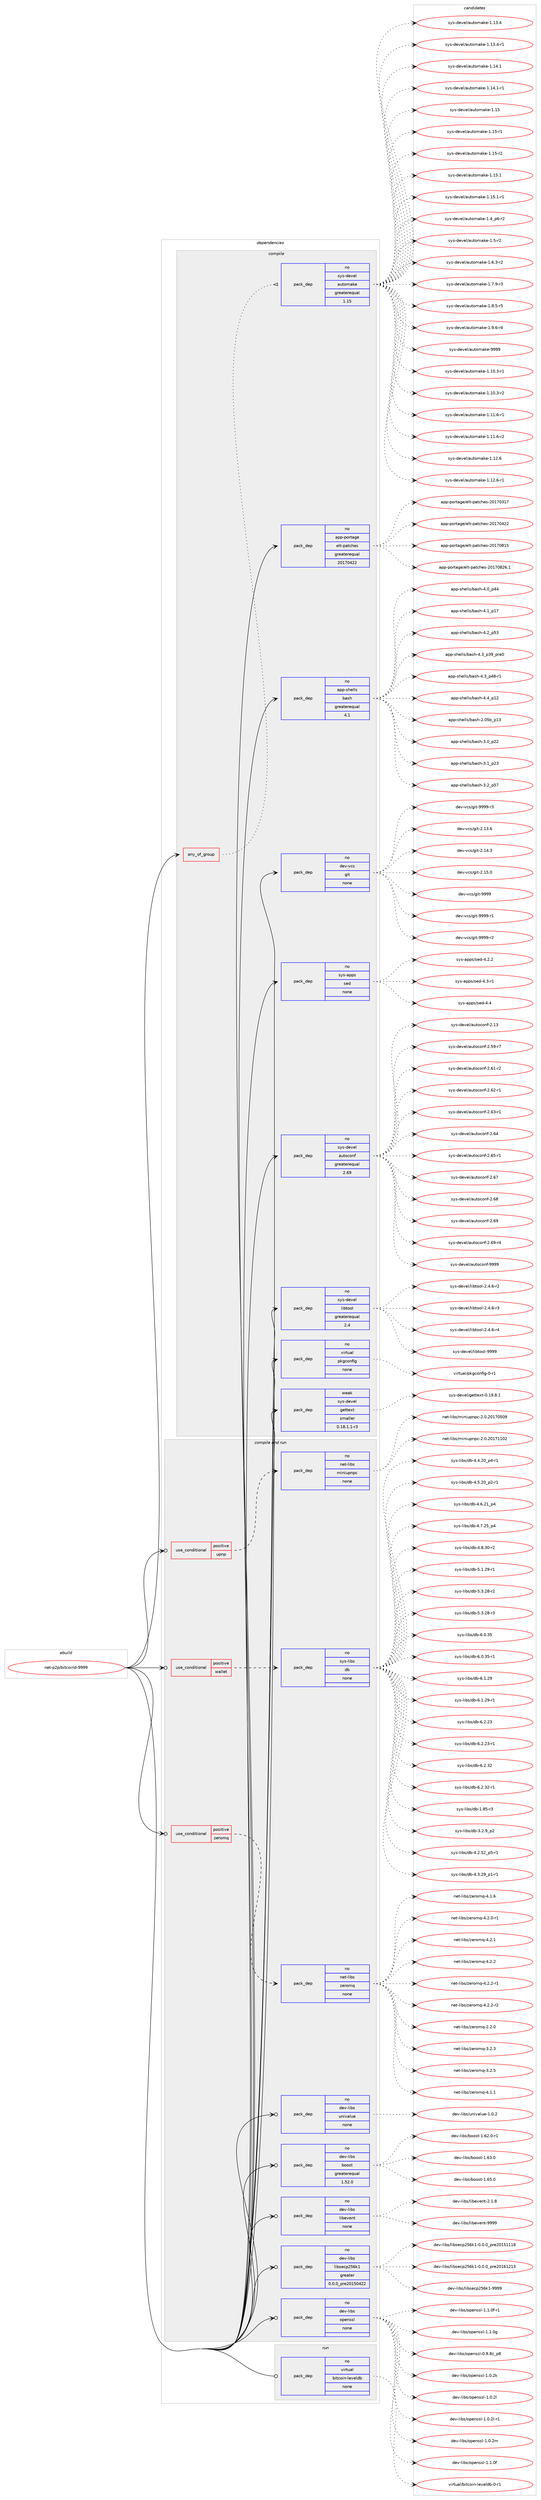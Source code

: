 digraph prolog {

# *************
# Graph options
# *************

newrank=true;
concentrate=true;
compound=true;
graph [rankdir=LR,fontname=Helvetica,fontsize=10,ranksep=1.5];#, ranksep=2.5, nodesep=0.2];
edge  [arrowhead=vee];
node  [fontname=Helvetica,fontsize=10];

# **********
# The ebuild
# **********

subgraph cluster_leftcol {
color=gray;
rank=same;
label=<<i>ebuild</i>>;
id [label="net-p2p/bitcoind-9999", color=red, width=4, href="../net-p2p/bitcoind-9999.svg"];
}

# ****************
# The dependencies
# ****************

subgraph cluster_midcol {
color=gray;
label=<<i>dependencies</i>>;
subgraph cluster_compile {
fillcolor="#eeeeee";
style=filled;
label=<<i>compile</i>>;
subgraph any7252 {
dependency434178 [label=<<TABLE BORDER="0" CELLBORDER="1" CELLSPACING="0" CELLPADDING="4"><TR><TD CELLPADDING="10">any_of_group</TD></TR></TABLE>>, shape=none, color=red];subgraph pack319411 {
dependency434179 [label=<<TABLE BORDER="0" CELLBORDER="1" CELLSPACING="0" CELLPADDING="4" WIDTH="220"><TR><TD ROWSPAN="6" CELLPADDING="30">pack_dep</TD></TR><TR><TD WIDTH="110">no</TD></TR><TR><TD>sys-devel</TD></TR><TR><TD>automake</TD></TR><TR><TD>greaterequal</TD></TR><TR><TD>1.15</TD></TR></TABLE>>, shape=none, color=blue];
}
dependency434178:e -> dependency434179:w [weight=20,style="dotted",arrowhead="oinv"];
}
id:e -> dependency434178:w [weight=20,style="solid",arrowhead="vee"];
subgraph pack319412 {
dependency434180 [label=<<TABLE BORDER="0" CELLBORDER="1" CELLSPACING="0" CELLPADDING="4" WIDTH="220"><TR><TD ROWSPAN="6" CELLPADDING="30">pack_dep</TD></TR><TR><TD WIDTH="110">no</TD></TR><TR><TD>app-portage</TD></TR><TR><TD>elt-patches</TD></TR><TR><TD>greaterequal</TD></TR><TR><TD>20170422</TD></TR></TABLE>>, shape=none, color=blue];
}
id:e -> dependency434180:w [weight=20,style="solid",arrowhead="vee"];
subgraph pack319413 {
dependency434181 [label=<<TABLE BORDER="0" CELLBORDER="1" CELLSPACING="0" CELLPADDING="4" WIDTH="220"><TR><TD ROWSPAN="6" CELLPADDING="30">pack_dep</TD></TR><TR><TD WIDTH="110">no</TD></TR><TR><TD>app-shells</TD></TR><TR><TD>bash</TD></TR><TR><TD>greaterequal</TD></TR><TR><TD>4.1</TD></TR></TABLE>>, shape=none, color=blue];
}
id:e -> dependency434181:w [weight=20,style="solid",arrowhead="vee"];
subgraph pack319414 {
dependency434182 [label=<<TABLE BORDER="0" CELLBORDER="1" CELLSPACING="0" CELLPADDING="4" WIDTH="220"><TR><TD ROWSPAN="6" CELLPADDING="30">pack_dep</TD></TR><TR><TD WIDTH="110">no</TD></TR><TR><TD>dev-vcs</TD></TR><TR><TD>git</TD></TR><TR><TD>none</TD></TR><TR><TD></TD></TR></TABLE>>, shape=none, color=blue];
}
id:e -> dependency434182:w [weight=20,style="solid",arrowhead="vee"];
subgraph pack319415 {
dependency434183 [label=<<TABLE BORDER="0" CELLBORDER="1" CELLSPACING="0" CELLPADDING="4" WIDTH="220"><TR><TD ROWSPAN="6" CELLPADDING="30">pack_dep</TD></TR><TR><TD WIDTH="110">no</TD></TR><TR><TD>sys-apps</TD></TR><TR><TD>sed</TD></TR><TR><TD>none</TD></TR><TR><TD></TD></TR></TABLE>>, shape=none, color=blue];
}
id:e -> dependency434183:w [weight=20,style="solid",arrowhead="vee"];
subgraph pack319416 {
dependency434184 [label=<<TABLE BORDER="0" CELLBORDER="1" CELLSPACING="0" CELLPADDING="4" WIDTH="220"><TR><TD ROWSPAN="6" CELLPADDING="30">pack_dep</TD></TR><TR><TD WIDTH="110">no</TD></TR><TR><TD>sys-devel</TD></TR><TR><TD>autoconf</TD></TR><TR><TD>greaterequal</TD></TR><TR><TD>2.69</TD></TR></TABLE>>, shape=none, color=blue];
}
id:e -> dependency434184:w [weight=20,style="solid",arrowhead="vee"];
subgraph pack319417 {
dependency434185 [label=<<TABLE BORDER="0" CELLBORDER="1" CELLSPACING="0" CELLPADDING="4" WIDTH="220"><TR><TD ROWSPAN="6" CELLPADDING="30">pack_dep</TD></TR><TR><TD WIDTH="110">no</TD></TR><TR><TD>sys-devel</TD></TR><TR><TD>libtool</TD></TR><TR><TD>greaterequal</TD></TR><TR><TD>2.4</TD></TR></TABLE>>, shape=none, color=blue];
}
id:e -> dependency434185:w [weight=20,style="solid",arrowhead="vee"];
subgraph pack319418 {
dependency434186 [label=<<TABLE BORDER="0" CELLBORDER="1" CELLSPACING="0" CELLPADDING="4" WIDTH="220"><TR><TD ROWSPAN="6" CELLPADDING="30">pack_dep</TD></TR><TR><TD WIDTH="110">no</TD></TR><TR><TD>virtual</TD></TR><TR><TD>pkgconfig</TD></TR><TR><TD>none</TD></TR><TR><TD></TD></TR></TABLE>>, shape=none, color=blue];
}
id:e -> dependency434186:w [weight=20,style="solid",arrowhead="vee"];
subgraph pack319419 {
dependency434187 [label=<<TABLE BORDER="0" CELLBORDER="1" CELLSPACING="0" CELLPADDING="4" WIDTH="220"><TR><TD ROWSPAN="6" CELLPADDING="30">pack_dep</TD></TR><TR><TD WIDTH="110">weak</TD></TR><TR><TD>sys-devel</TD></TR><TR><TD>gettext</TD></TR><TR><TD>smaller</TD></TR><TR><TD>0.18.1.1-r3</TD></TR></TABLE>>, shape=none, color=blue];
}
id:e -> dependency434187:w [weight=20,style="solid",arrowhead="vee"];
}
subgraph cluster_compileandrun {
fillcolor="#eeeeee";
style=filled;
label=<<i>compile and run</i>>;
subgraph cond107284 {
dependency434188 [label=<<TABLE BORDER="0" CELLBORDER="1" CELLSPACING="0" CELLPADDING="4"><TR><TD ROWSPAN="3" CELLPADDING="10">use_conditional</TD></TR><TR><TD>positive</TD></TR><TR><TD>upnp</TD></TR></TABLE>>, shape=none, color=red];
subgraph pack319420 {
dependency434189 [label=<<TABLE BORDER="0" CELLBORDER="1" CELLSPACING="0" CELLPADDING="4" WIDTH="220"><TR><TD ROWSPAN="6" CELLPADDING="30">pack_dep</TD></TR><TR><TD WIDTH="110">no</TD></TR><TR><TD>net-libs</TD></TR><TR><TD>miniupnpc</TD></TR><TR><TD>none</TD></TR><TR><TD></TD></TR></TABLE>>, shape=none, color=blue];
}
dependency434188:e -> dependency434189:w [weight=20,style="dashed",arrowhead="vee"];
}
id:e -> dependency434188:w [weight=20,style="solid",arrowhead="odotvee"];
subgraph cond107285 {
dependency434190 [label=<<TABLE BORDER="0" CELLBORDER="1" CELLSPACING="0" CELLPADDING="4"><TR><TD ROWSPAN="3" CELLPADDING="10">use_conditional</TD></TR><TR><TD>positive</TD></TR><TR><TD>wallet</TD></TR></TABLE>>, shape=none, color=red];
subgraph pack319421 {
dependency434191 [label=<<TABLE BORDER="0" CELLBORDER="1" CELLSPACING="0" CELLPADDING="4" WIDTH="220"><TR><TD ROWSPAN="6" CELLPADDING="30">pack_dep</TD></TR><TR><TD WIDTH="110">no</TD></TR><TR><TD>sys-libs</TD></TR><TR><TD>db</TD></TR><TR><TD>none</TD></TR><TR><TD></TD></TR></TABLE>>, shape=none, color=blue];
}
dependency434190:e -> dependency434191:w [weight=20,style="dashed",arrowhead="vee"];
}
id:e -> dependency434190:w [weight=20,style="solid",arrowhead="odotvee"];
subgraph cond107286 {
dependency434192 [label=<<TABLE BORDER="0" CELLBORDER="1" CELLSPACING="0" CELLPADDING="4"><TR><TD ROWSPAN="3" CELLPADDING="10">use_conditional</TD></TR><TR><TD>positive</TD></TR><TR><TD>zeromq</TD></TR></TABLE>>, shape=none, color=red];
subgraph pack319422 {
dependency434193 [label=<<TABLE BORDER="0" CELLBORDER="1" CELLSPACING="0" CELLPADDING="4" WIDTH="220"><TR><TD ROWSPAN="6" CELLPADDING="30">pack_dep</TD></TR><TR><TD WIDTH="110">no</TD></TR><TR><TD>net-libs</TD></TR><TR><TD>zeromq</TD></TR><TR><TD>none</TD></TR><TR><TD></TD></TR></TABLE>>, shape=none, color=blue];
}
dependency434192:e -> dependency434193:w [weight=20,style="dashed",arrowhead="vee"];
}
id:e -> dependency434192:w [weight=20,style="solid",arrowhead="odotvee"];
subgraph pack319423 {
dependency434194 [label=<<TABLE BORDER="0" CELLBORDER="1" CELLSPACING="0" CELLPADDING="4" WIDTH="220"><TR><TD ROWSPAN="6" CELLPADDING="30">pack_dep</TD></TR><TR><TD WIDTH="110">no</TD></TR><TR><TD>dev-libs</TD></TR><TR><TD>boost</TD></TR><TR><TD>greaterequal</TD></TR><TR><TD>1.52.0</TD></TR></TABLE>>, shape=none, color=blue];
}
id:e -> dependency434194:w [weight=20,style="solid",arrowhead="odotvee"];
subgraph pack319424 {
dependency434195 [label=<<TABLE BORDER="0" CELLBORDER="1" CELLSPACING="0" CELLPADDING="4" WIDTH="220"><TR><TD ROWSPAN="6" CELLPADDING="30">pack_dep</TD></TR><TR><TD WIDTH="110">no</TD></TR><TR><TD>dev-libs</TD></TR><TR><TD>libevent</TD></TR><TR><TD>none</TD></TR><TR><TD></TD></TR></TABLE>>, shape=none, color=blue];
}
id:e -> dependency434195:w [weight=20,style="solid",arrowhead="odotvee"];
subgraph pack319425 {
dependency434196 [label=<<TABLE BORDER="0" CELLBORDER="1" CELLSPACING="0" CELLPADDING="4" WIDTH="220"><TR><TD ROWSPAN="6" CELLPADDING="30">pack_dep</TD></TR><TR><TD WIDTH="110">no</TD></TR><TR><TD>dev-libs</TD></TR><TR><TD>libsecp256k1</TD></TR><TR><TD>greater</TD></TR><TR><TD>0.0.0_pre20150422</TD></TR></TABLE>>, shape=none, color=blue];
}
id:e -> dependency434196:w [weight=20,style="solid",arrowhead="odotvee"];
subgraph pack319426 {
dependency434197 [label=<<TABLE BORDER="0" CELLBORDER="1" CELLSPACING="0" CELLPADDING="4" WIDTH="220"><TR><TD ROWSPAN="6" CELLPADDING="30">pack_dep</TD></TR><TR><TD WIDTH="110">no</TD></TR><TR><TD>dev-libs</TD></TR><TR><TD>openssl</TD></TR><TR><TD>none</TD></TR><TR><TD></TD></TR></TABLE>>, shape=none, color=blue];
}
id:e -> dependency434197:w [weight=20,style="solid",arrowhead="odotvee"];
subgraph pack319427 {
dependency434198 [label=<<TABLE BORDER="0" CELLBORDER="1" CELLSPACING="0" CELLPADDING="4" WIDTH="220"><TR><TD ROWSPAN="6" CELLPADDING="30">pack_dep</TD></TR><TR><TD WIDTH="110">no</TD></TR><TR><TD>dev-libs</TD></TR><TR><TD>univalue</TD></TR><TR><TD>none</TD></TR><TR><TD></TD></TR></TABLE>>, shape=none, color=blue];
}
id:e -> dependency434198:w [weight=20,style="solid",arrowhead="odotvee"];
}
subgraph cluster_run {
fillcolor="#eeeeee";
style=filled;
label=<<i>run</i>>;
subgraph pack319428 {
dependency434199 [label=<<TABLE BORDER="0" CELLBORDER="1" CELLSPACING="0" CELLPADDING="4" WIDTH="220"><TR><TD ROWSPAN="6" CELLPADDING="30">pack_dep</TD></TR><TR><TD WIDTH="110">no</TD></TR><TR><TD>virtual</TD></TR><TR><TD>bitcoin-leveldb</TD></TR><TR><TD>none</TD></TR><TR><TD></TD></TR></TABLE>>, shape=none, color=blue];
}
id:e -> dependency434199:w [weight=20,style="solid",arrowhead="odot"];
}
}

# **************
# The candidates
# **************

subgraph cluster_choices {
rank=same;
color=gray;
label=<<i>candidates</i>>;

subgraph choice319411 {
color=black;
nodesep=1;
choice11512111545100101118101108479711711611110997107101454946494846514511449 [label="sys-devel/automake-1.10.3-r1", color=red, width=4,href="../sys-devel/automake-1.10.3-r1.svg"];
choice11512111545100101118101108479711711611110997107101454946494846514511450 [label="sys-devel/automake-1.10.3-r2", color=red, width=4,href="../sys-devel/automake-1.10.3-r2.svg"];
choice11512111545100101118101108479711711611110997107101454946494946544511449 [label="sys-devel/automake-1.11.6-r1", color=red, width=4,href="../sys-devel/automake-1.11.6-r1.svg"];
choice11512111545100101118101108479711711611110997107101454946494946544511450 [label="sys-devel/automake-1.11.6-r2", color=red, width=4,href="../sys-devel/automake-1.11.6-r2.svg"];
choice1151211154510010111810110847971171161111099710710145494649504654 [label="sys-devel/automake-1.12.6", color=red, width=4,href="../sys-devel/automake-1.12.6.svg"];
choice11512111545100101118101108479711711611110997107101454946495046544511449 [label="sys-devel/automake-1.12.6-r1", color=red, width=4,href="../sys-devel/automake-1.12.6-r1.svg"];
choice1151211154510010111810110847971171161111099710710145494649514652 [label="sys-devel/automake-1.13.4", color=red, width=4,href="../sys-devel/automake-1.13.4.svg"];
choice11512111545100101118101108479711711611110997107101454946495146524511449 [label="sys-devel/automake-1.13.4-r1", color=red, width=4,href="../sys-devel/automake-1.13.4-r1.svg"];
choice1151211154510010111810110847971171161111099710710145494649524649 [label="sys-devel/automake-1.14.1", color=red, width=4,href="../sys-devel/automake-1.14.1.svg"];
choice11512111545100101118101108479711711611110997107101454946495246494511449 [label="sys-devel/automake-1.14.1-r1", color=red, width=4,href="../sys-devel/automake-1.14.1-r1.svg"];
choice115121115451001011181011084797117116111109971071014549464953 [label="sys-devel/automake-1.15", color=red, width=4,href="../sys-devel/automake-1.15.svg"];
choice1151211154510010111810110847971171161111099710710145494649534511449 [label="sys-devel/automake-1.15-r1", color=red, width=4,href="../sys-devel/automake-1.15-r1.svg"];
choice1151211154510010111810110847971171161111099710710145494649534511450 [label="sys-devel/automake-1.15-r2", color=red, width=4,href="../sys-devel/automake-1.15-r2.svg"];
choice1151211154510010111810110847971171161111099710710145494649534649 [label="sys-devel/automake-1.15.1", color=red, width=4,href="../sys-devel/automake-1.15.1.svg"];
choice11512111545100101118101108479711711611110997107101454946495346494511449 [label="sys-devel/automake-1.15.1-r1", color=red, width=4,href="../sys-devel/automake-1.15.1-r1.svg"];
choice115121115451001011181011084797117116111109971071014549465295112544511450 [label="sys-devel/automake-1.4_p6-r2", color=red, width=4,href="../sys-devel/automake-1.4_p6-r2.svg"];
choice11512111545100101118101108479711711611110997107101454946534511450 [label="sys-devel/automake-1.5-r2", color=red, width=4,href="../sys-devel/automake-1.5-r2.svg"];
choice115121115451001011181011084797117116111109971071014549465446514511450 [label="sys-devel/automake-1.6.3-r2", color=red, width=4,href="../sys-devel/automake-1.6.3-r2.svg"];
choice115121115451001011181011084797117116111109971071014549465546574511451 [label="sys-devel/automake-1.7.9-r3", color=red, width=4,href="../sys-devel/automake-1.7.9-r3.svg"];
choice115121115451001011181011084797117116111109971071014549465646534511453 [label="sys-devel/automake-1.8.5-r5", color=red, width=4,href="../sys-devel/automake-1.8.5-r5.svg"];
choice115121115451001011181011084797117116111109971071014549465746544511452 [label="sys-devel/automake-1.9.6-r4", color=red, width=4,href="../sys-devel/automake-1.9.6-r4.svg"];
choice115121115451001011181011084797117116111109971071014557575757 [label="sys-devel/automake-9999", color=red, width=4,href="../sys-devel/automake-9999.svg"];
dependency434179:e -> choice11512111545100101118101108479711711611110997107101454946494846514511449:w [style=dotted,weight="100"];
dependency434179:e -> choice11512111545100101118101108479711711611110997107101454946494846514511450:w [style=dotted,weight="100"];
dependency434179:e -> choice11512111545100101118101108479711711611110997107101454946494946544511449:w [style=dotted,weight="100"];
dependency434179:e -> choice11512111545100101118101108479711711611110997107101454946494946544511450:w [style=dotted,weight="100"];
dependency434179:e -> choice1151211154510010111810110847971171161111099710710145494649504654:w [style=dotted,weight="100"];
dependency434179:e -> choice11512111545100101118101108479711711611110997107101454946495046544511449:w [style=dotted,weight="100"];
dependency434179:e -> choice1151211154510010111810110847971171161111099710710145494649514652:w [style=dotted,weight="100"];
dependency434179:e -> choice11512111545100101118101108479711711611110997107101454946495146524511449:w [style=dotted,weight="100"];
dependency434179:e -> choice1151211154510010111810110847971171161111099710710145494649524649:w [style=dotted,weight="100"];
dependency434179:e -> choice11512111545100101118101108479711711611110997107101454946495246494511449:w [style=dotted,weight="100"];
dependency434179:e -> choice115121115451001011181011084797117116111109971071014549464953:w [style=dotted,weight="100"];
dependency434179:e -> choice1151211154510010111810110847971171161111099710710145494649534511449:w [style=dotted,weight="100"];
dependency434179:e -> choice1151211154510010111810110847971171161111099710710145494649534511450:w [style=dotted,weight="100"];
dependency434179:e -> choice1151211154510010111810110847971171161111099710710145494649534649:w [style=dotted,weight="100"];
dependency434179:e -> choice11512111545100101118101108479711711611110997107101454946495346494511449:w [style=dotted,weight="100"];
dependency434179:e -> choice115121115451001011181011084797117116111109971071014549465295112544511450:w [style=dotted,weight="100"];
dependency434179:e -> choice11512111545100101118101108479711711611110997107101454946534511450:w [style=dotted,weight="100"];
dependency434179:e -> choice115121115451001011181011084797117116111109971071014549465446514511450:w [style=dotted,weight="100"];
dependency434179:e -> choice115121115451001011181011084797117116111109971071014549465546574511451:w [style=dotted,weight="100"];
dependency434179:e -> choice115121115451001011181011084797117116111109971071014549465646534511453:w [style=dotted,weight="100"];
dependency434179:e -> choice115121115451001011181011084797117116111109971071014549465746544511452:w [style=dotted,weight="100"];
dependency434179:e -> choice115121115451001011181011084797117116111109971071014557575757:w [style=dotted,weight="100"];
}
subgraph choice319412 {
color=black;
nodesep=1;
choice97112112451121111141169710310147101108116451129711699104101115455048495548514955 [label="app-portage/elt-patches-20170317", color=red, width=4,href="../app-portage/elt-patches-20170317.svg"];
choice97112112451121111141169710310147101108116451129711699104101115455048495548525050 [label="app-portage/elt-patches-20170422", color=red, width=4,href="../app-portage/elt-patches-20170422.svg"];
choice97112112451121111141169710310147101108116451129711699104101115455048495548564953 [label="app-portage/elt-patches-20170815", color=red, width=4,href="../app-portage/elt-patches-20170815.svg"];
choice971121124511211111411697103101471011081164511297116991041011154550484955485650544649 [label="app-portage/elt-patches-20170826.1", color=red, width=4,href="../app-portage/elt-patches-20170826.1.svg"];
dependency434180:e -> choice97112112451121111141169710310147101108116451129711699104101115455048495548514955:w [style=dotted,weight="100"];
dependency434180:e -> choice97112112451121111141169710310147101108116451129711699104101115455048495548525050:w [style=dotted,weight="100"];
dependency434180:e -> choice97112112451121111141169710310147101108116451129711699104101115455048495548564953:w [style=dotted,weight="100"];
dependency434180:e -> choice971121124511211111411697103101471011081164511297116991041011154550484955485650544649:w [style=dotted,weight="100"];
}
subgraph choice319413 {
color=black;
nodesep=1;
choice9711211245115104101108108115479897115104455046485398951124951 [label="app-shells/bash-2.05b_p13", color=red, width=4,href="../app-shells/bash-2.05b_p13.svg"];
choice971121124511510410110810811547989711510445514648951125050 [label="app-shells/bash-3.0_p22", color=red, width=4,href="../app-shells/bash-3.0_p22.svg"];
choice971121124511510410110810811547989711510445514649951125051 [label="app-shells/bash-3.1_p23", color=red, width=4,href="../app-shells/bash-3.1_p23.svg"];
choice971121124511510410110810811547989711510445514650951125355 [label="app-shells/bash-3.2_p57", color=red, width=4,href="../app-shells/bash-3.2_p57.svg"];
choice971121124511510410110810811547989711510445524648951125252 [label="app-shells/bash-4.0_p44", color=red, width=4,href="../app-shells/bash-4.0_p44.svg"];
choice971121124511510410110810811547989711510445524649951124955 [label="app-shells/bash-4.1_p17", color=red, width=4,href="../app-shells/bash-4.1_p17.svg"];
choice971121124511510410110810811547989711510445524650951125351 [label="app-shells/bash-4.2_p53", color=red, width=4,href="../app-shells/bash-4.2_p53.svg"];
choice9711211245115104101108108115479897115104455246519511251579511211410148 [label="app-shells/bash-4.3_p39_pre0", color=red, width=4,href="../app-shells/bash-4.3_p39_pre0.svg"];
choice9711211245115104101108108115479897115104455246519511252564511449 [label="app-shells/bash-4.3_p48-r1", color=red, width=4,href="../app-shells/bash-4.3_p48-r1.svg"];
choice971121124511510410110810811547989711510445524652951124950 [label="app-shells/bash-4.4_p12", color=red, width=4,href="../app-shells/bash-4.4_p12.svg"];
dependency434181:e -> choice9711211245115104101108108115479897115104455046485398951124951:w [style=dotted,weight="100"];
dependency434181:e -> choice971121124511510410110810811547989711510445514648951125050:w [style=dotted,weight="100"];
dependency434181:e -> choice971121124511510410110810811547989711510445514649951125051:w [style=dotted,weight="100"];
dependency434181:e -> choice971121124511510410110810811547989711510445514650951125355:w [style=dotted,weight="100"];
dependency434181:e -> choice971121124511510410110810811547989711510445524648951125252:w [style=dotted,weight="100"];
dependency434181:e -> choice971121124511510410110810811547989711510445524649951124955:w [style=dotted,weight="100"];
dependency434181:e -> choice971121124511510410110810811547989711510445524650951125351:w [style=dotted,weight="100"];
dependency434181:e -> choice9711211245115104101108108115479897115104455246519511251579511211410148:w [style=dotted,weight="100"];
dependency434181:e -> choice9711211245115104101108108115479897115104455246519511252564511449:w [style=dotted,weight="100"];
dependency434181:e -> choice971121124511510410110810811547989711510445524652951124950:w [style=dotted,weight="100"];
}
subgraph choice319414 {
color=black;
nodesep=1;
choice10010111845118991154710310511645504649514654 [label="dev-vcs/git-2.13.6", color=red, width=4,href="../dev-vcs/git-2.13.6.svg"];
choice10010111845118991154710310511645504649524651 [label="dev-vcs/git-2.14.3", color=red, width=4,href="../dev-vcs/git-2.14.3.svg"];
choice10010111845118991154710310511645504649534648 [label="dev-vcs/git-2.15.0", color=red, width=4,href="../dev-vcs/git-2.15.0.svg"];
choice1001011184511899115471031051164557575757 [label="dev-vcs/git-9999", color=red, width=4,href="../dev-vcs/git-9999.svg"];
choice10010111845118991154710310511645575757574511449 [label="dev-vcs/git-9999-r1", color=red, width=4,href="../dev-vcs/git-9999-r1.svg"];
choice10010111845118991154710310511645575757574511450 [label="dev-vcs/git-9999-r2", color=red, width=4,href="../dev-vcs/git-9999-r2.svg"];
choice10010111845118991154710310511645575757574511451 [label="dev-vcs/git-9999-r3", color=red, width=4,href="../dev-vcs/git-9999-r3.svg"];
dependency434182:e -> choice10010111845118991154710310511645504649514654:w [style=dotted,weight="100"];
dependency434182:e -> choice10010111845118991154710310511645504649524651:w [style=dotted,weight="100"];
dependency434182:e -> choice10010111845118991154710310511645504649534648:w [style=dotted,weight="100"];
dependency434182:e -> choice1001011184511899115471031051164557575757:w [style=dotted,weight="100"];
dependency434182:e -> choice10010111845118991154710310511645575757574511449:w [style=dotted,weight="100"];
dependency434182:e -> choice10010111845118991154710310511645575757574511450:w [style=dotted,weight="100"];
dependency434182:e -> choice10010111845118991154710310511645575757574511451:w [style=dotted,weight="100"];
}
subgraph choice319415 {
color=black;
nodesep=1;
choice115121115459711211211547115101100455246504650 [label="sys-apps/sed-4.2.2", color=red, width=4,href="../sys-apps/sed-4.2.2.svg"];
choice115121115459711211211547115101100455246514511449 [label="sys-apps/sed-4.3-r1", color=red, width=4,href="../sys-apps/sed-4.3-r1.svg"];
choice11512111545971121121154711510110045524652 [label="sys-apps/sed-4.4", color=red, width=4,href="../sys-apps/sed-4.4.svg"];
dependency434183:e -> choice115121115459711211211547115101100455246504650:w [style=dotted,weight="100"];
dependency434183:e -> choice115121115459711211211547115101100455246514511449:w [style=dotted,weight="100"];
dependency434183:e -> choice11512111545971121121154711510110045524652:w [style=dotted,weight="100"];
}
subgraph choice319416 {
color=black;
nodesep=1;
choice115121115451001011181011084797117116111991111101024550464951 [label="sys-devel/autoconf-2.13", color=red, width=4,href="../sys-devel/autoconf-2.13.svg"];
choice1151211154510010111810110847971171161119911111010245504653574511455 [label="sys-devel/autoconf-2.59-r7", color=red, width=4,href="../sys-devel/autoconf-2.59-r7.svg"];
choice1151211154510010111810110847971171161119911111010245504654494511450 [label="sys-devel/autoconf-2.61-r2", color=red, width=4,href="../sys-devel/autoconf-2.61-r2.svg"];
choice1151211154510010111810110847971171161119911111010245504654504511449 [label="sys-devel/autoconf-2.62-r1", color=red, width=4,href="../sys-devel/autoconf-2.62-r1.svg"];
choice1151211154510010111810110847971171161119911111010245504654514511449 [label="sys-devel/autoconf-2.63-r1", color=red, width=4,href="../sys-devel/autoconf-2.63-r1.svg"];
choice115121115451001011181011084797117116111991111101024550465452 [label="sys-devel/autoconf-2.64", color=red, width=4,href="../sys-devel/autoconf-2.64.svg"];
choice1151211154510010111810110847971171161119911111010245504654534511449 [label="sys-devel/autoconf-2.65-r1", color=red, width=4,href="../sys-devel/autoconf-2.65-r1.svg"];
choice115121115451001011181011084797117116111991111101024550465455 [label="sys-devel/autoconf-2.67", color=red, width=4,href="../sys-devel/autoconf-2.67.svg"];
choice115121115451001011181011084797117116111991111101024550465456 [label="sys-devel/autoconf-2.68", color=red, width=4,href="../sys-devel/autoconf-2.68.svg"];
choice115121115451001011181011084797117116111991111101024550465457 [label="sys-devel/autoconf-2.69", color=red, width=4,href="../sys-devel/autoconf-2.69.svg"];
choice1151211154510010111810110847971171161119911111010245504654574511452 [label="sys-devel/autoconf-2.69-r4", color=red, width=4,href="../sys-devel/autoconf-2.69-r4.svg"];
choice115121115451001011181011084797117116111991111101024557575757 [label="sys-devel/autoconf-9999", color=red, width=4,href="../sys-devel/autoconf-9999.svg"];
dependency434184:e -> choice115121115451001011181011084797117116111991111101024550464951:w [style=dotted,weight="100"];
dependency434184:e -> choice1151211154510010111810110847971171161119911111010245504653574511455:w [style=dotted,weight="100"];
dependency434184:e -> choice1151211154510010111810110847971171161119911111010245504654494511450:w [style=dotted,weight="100"];
dependency434184:e -> choice1151211154510010111810110847971171161119911111010245504654504511449:w [style=dotted,weight="100"];
dependency434184:e -> choice1151211154510010111810110847971171161119911111010245504654514511449:w [style=dotted,weight="100"];
dependency434184:e -> choice115121115451001011181011084797117116111991111101024550465452:w [style=dotted,weight="100"];
dependency434184:e -> choice1151211154510010111810110847971171161119911111010245504654534511449:w [style=dotted,weight="100"];
dependency434184:e -> choice115121115451001011181011084797117116111991111101024550465455:w [style=dotted,weight="100"];
dependency434184:e -> choice115121115451001011181011084797117116111991111101024550465456:w [style=dotted,weight="100"];
dependency434184:e -> choice115121115451001011181011084797117116111991111101024550465457:w [style=dotted,weight="100"];
dependency434184:e -> choice1151211154510010111810110847971171161119911111010245504654574511452:w [style=dotted,weight="100"];
dependency434184:e -> choice115121115451001011181011084797117116111991111101024557575757:w [style=dotted,weight="100"];
}
subgraph choice319417 {
color=black;
nodesep=1;
choice1151211154510010111810110847108105981161111111084550465246544511450 [label="sys-devel/libtool-2.4.6-r2", color=red, width=4,href="../sys-devel/libtool-2.4.6-r2.svg"];
choice1151211154510010111810110847108105981161111111084550465246544511451 [label="sys-devel/libtool-2.4.6-r3", color=red, width=4,href="../sys-devel/libtool-2.4.6-r3.svg"];
choice1151211154510010111810110847108105981161111111084550465246544511452 [label="sys-devel/libtool-2.4.6-r4", color=red, width=4,href="../sys-devel/libtool-2.4.6-r4.svg"];
choice1151211154510010111810110847108105981161111111084557575757 [label="sys-devel/libtool-9999", color=red, width=4,href="../sys-devel/libtool-9999.svg"];
dependency434185:e -> choice1151211154510010111810110847108105981161111111084550465246544511450:w [style=dotted,weight="100"];
dependency434185:e -> choice1151211154510010111810110847108105981161111111084550465246544511451:w [style=dotted,weight="100"];
dependency434185:e -> choice1151211154510010111810110847108105981161111111084550465246544511452:w [style=dotted,weight="100"];
dependency434185:e -> choice1151211154510010111810110847108105981161111111084557575757:w [style=dotted,weight="100"];
}
subgraph choice319418 {
color=black;
nodesep=1;
choice11810511411611797108471121071039911111010210510345484511449 [label="virtual/pkgconfig-0-r1", color=red, width=4,href="../virtual/pkgconfig-0-r1.svg"];
dependency434186:e -> choice11810511411611797108471121071039911111010210510345484511449:w [style=dotted,weight="100"];
}
subgraph choice319419 {
color=black;
nodesep=1;
choice1151211154510010111810110847103101116116101120116454846495746564649 [label="sys-devel/gettext-0.19.8.1", color=red, width=4,href="../sys-devel/gettext-0.19.8.1.svg"];
dependency434187:e -> choice1151211154510010111810110847103101116116101120116454846495746564649:w [style=dotted,weight="100"];
}
subgraph choice319420 {
color=black;
nodesep=1;
choice1101011164510810598115471091051101051171121101129945504648465048495548534857 [label="net-libs/miniupnpc-2.0.20170509", color=red, width=4,href="../net-libs/miniupnpc-2.0.20170509.svg"];
choice1101011164510810598115471091051101051171121101129945504648465048495549494850 [label="net-libs/miniupnpc-2.0.20171102", color=red, width=4,href="../net-libs/miniupnpc-2.0.20171102.svg"];
dependency434189:e -> choice1101011164510810598115471091051101051171121101129945504648465048495548534857:w [style=dotted,weight="100"];
dependency434189:e -> choice1101011164510810598115471091051101051171121101129945504648465048495549494850:w [style=dotted,weight="100"];
}
subgraph choice319421 {
color=black;
nodesep=1;
choice1151211154510810598115471009845494656534511451 [label="sys-libs/db-1.85-r3", color=red, width=4,href="../sys-libs/db-1.85-r3.svg"];
choice115121115451081059811547100984551465046579511250 [label="sys-libs/db-3.2.9_p2", color=red, width=4,href="../sys-libs/db-3.2.9_p2.svg"];
choice115121115451081059811547100984552465046535095112534511449 [label="sys-libs/db-4.2.52_p5-r1", color=red, width=4,href="../sys-libs/db-4.2.52_p5-r1.svg"];
choice115121115451081059811547100984552465146505795112494511449 [label="sys-libs/db-4.3.29_p1-r1", color=red, width=4,href="../sys-libs/db-4.3.29_p1-r1.svg"];
choice115121115451081059811547100984552465246504895112524511449 [label="sys-libs/db-4.4.20_p4-r1", color=red, width=4,href="../sys-libs/db-4.4.20_p4-r1.svg"];
choice115121115451081059811547100984552465346504895112504511449 [label="sys-libs/db-4.5.20_p2-r1", color=red, width=4,href="../sys-libs/db-4.5.20_p2-r1.svg"];
choice11512111545108105981154710098455246544650499511252 [label="sys-libs/db-4.6.21_p4", color=red, width=4,href="../sys-libs/db-4.6.21_p4.svg"];
choice11512111545108105981154710098455246554650539511252 [label="sys-libs/db-4.7.25_p4", color=red, width=4,href="../sys-libs/db-4.7.25_p4.svg"];
choice11512111545108105981154710098455246564651484511450 [label="sys-libs/db-4.8.30-r2", color=red, width=4,href="../sys-libs/db-4.8.30-r2.svg"];
choice11512111545108105981154710098455346494650574511449 [label="sys-libs/db-5.1.29-r1", color=red, width=4,href="../sys-libs/db-5.1.29-r1.svg"];
choice11512111545108105981154710098455346514650564511450 [label="sys-libs/db-5.3.28-r2", color=red, width=4,href="../sys-libs/db-5.3.28-r2.svg"];
choice11512111545108105981154710098455346514650564511451 [label="sys-libs/db-5.3.28-r3", color=red, width=4,href="../sys-libs/db-5.3.28-r3.svg"];
choice1151211154510810598115471009845544648465153 [label="sys-libs/db-6.0.35", color=red, width=4,href="../sys-libs/db-6.0.35.svg"];
choice11512111545108105981154710098455446484651534511449 [label="sys-libs/db-6.0.35-r1", color=red, width=4,href="../sys-libs/db-6.0.35-r1.svg"];
choice1151211154510810598115471009845544649465057 [label="sys-libs/db-6.1.29", color=red, width=4,href="../sys-libs/db-6.1.29.svg"];
choice11512111545108105981154710098455446494650574511449 [label="sys-libs/db-6.1.29-r1", color=red, width=4,href="../sys-libs/db-6.1.29-r1.svg"];
choice1151211154510810598115471009845544650465051 [label="sys-libs/db-6.2.23", color=red, width=4,href="../sys-libs/db-6.2.23.svg"];
choice11512111545108105981154710098455446504650514511449 [label="sys-libs/db-6.2.23-r1", color=red, width=4,href="../sys-libs/db-6.2.23-r1.svg"];
choice1151211154510810598115471009845544650465150 [label="sys-libs/db-6.2.32", color=red, width=4,href="../sys-libs/db-6.2.32.svg"];
choice11512111545108105981154710098455446504651504511449 [label="sys-libs/db-6.2.32-r1", color=red, width=4,href="../sys-libs/db-6.2.32-r1.svg"];
dependency434191:e -> choice1151211154510810598115471009845494656534511451:w [style=dotted,weight="100"];
dependency434191:e -> choice115121115451081059811547100984551465046579511250:w [style=dotted,weight="100"];
dependency434191:e -> choice115121115451081059811547100984552465046535095112534511449:w [style=dotted,weight="100"];
dependency434191:e -> choice115121115451081059811547100984552465146505795112494511449:w [style=dotted,weight="100"];
dependency434191:e -> choice115121115451081059811547100984552465246504895112524511449:w [style=dotted,weight="100"];
dependency434191:e -> choice115121115451081059811547100984552465346504895112504511449:w [style=dotted,weight="100"];
dependency434191:e -> choice11512111545108105981154710098455246544650499511252:w [style=dotted,weight="100"];
dependency434191:e -> choice11512111545108105981154710098455246554650539511252:w [style=dotted,weight="100"];
dependency434191:e -> choice11512111545108105981154710098455246564651484511450:w [style=dotted,weight="100"];
dependency434191:e -> choice11512111545108105981154710098455346494650574511449:w [style=dotted,weight="100"];
dependency434191:e -> choice11512111545108105981154710098455346514650564511450:w [style=dotted,weight="100"];
dependency434191:e -> choice11512111545108105981154710098455346514650564511451:w [style=dotted,weight="100"];
dependency434191:e -> choice1151211154510810598115471009845544648465153:w [style=dotted,weight="100"];
dependency434191:e -> choice11512111545108105981154710098455446484651534511449:w [style=dotted,weight="100"];
dependency434191:e -> choice1151211154510810598115471009845544649465057:w [style=dotted,weight="100"];
dependency434191:e -> choice11512111545108105981154710098455446494650574511449:w [style=dotted,weight="100"];
dependency434191:e -> choice1151211154510810598115471009845544650465051:w [style=dotted,weight="100"];
dependency434191:e -> choice11512111545108105981154710098455446504650514511449:w [style=dotted,weight="100"];
dependency434191:e -> choice1151211154510810598115471009845544650465150:w [style=dotted,weight="100"];
dependency434191:e -> choice11512111545108105981154710098455446504651504511449:w [style=dotted,weight="100"];
}
subgraph choice319422 {
color=black;
nodesep=1;
choice110101116451081059811547122101114111109113455046504648 [label="net-libs/zeromq-2.2.0", color=red, width=4,href="../net-libs/zeromq-2.2.0.svg"];
choice110101116451081059811547122101114111109113455146504651 [label="net-libs/zeromq-3.2.3", color=red, width=4,href="../net-libs/zeromq-3.2.3.svg"];
choice110101116451081059811547122101114111109113455146504653 [label="net-libs/zeromq-3.2.5", color=red, width=4,href="../net-libs/zeromq-3.2.5.svg"];
choice110101116451081059811547122101114111109113455246494649 [label="net-libs/zeromq-4.1.1", color=red, width=4,href="../net-libs/zeromq-4.1.1.svg"];
choice110101116451081059811547122101114111109113455246494654 [label="net-libs/zeromq-4.1.6", color=red, width=4,href="../net-libs/zeromq-4.1.6.svg"];
choice1101011164510810598115471221011141111091134552465046484511449 [label="net-libs/zeromq-4.2.0-r1", color=red, width=4,href="../net-libs/zeromq-4.2.0-r1.svg"];
choice110101116451081059811547122101114111109113455246504649 [label="net-libs/zeromq-4.2.1", color=red, width=4,href="../net-libs/zeromq-4.2.1.svg"];
choice110101116451081059811547122101114111109113455246504650 [label="net-libs/zeromq-4.2.2", color=red, width=4,href="../net-libs/zeromq-4.2.2.svg"];
choice1101011164510810598115471221011141111091134552465046504511449 [label="net-libs/zeromq-4.2.2-r1", color=red, width=4,href="../net-libs/zeromq-4.2.2-r1.svg"];
choice1101011164510810598115471221011141111091134552465046504511450 [label="net-libs/zeromq-4.2.2-r2", color=red, width=4,href="../net-libs/zeromq-4.2.2-r2.svg"];
dependency434193:e -> choice110101116451081059811547122101114111109113455046504648:w [style=dotted,weight="100"];
dependency434193:e -> choice110101116451081059811547122101114111109113455146504651:w [style=dotted,weight="100"];
dependency434193:e -> choice110101116451081059811547122101114111109113455146504653:w [style=dotted,weight="100"];
dependency434193:e -> choice110101116451081059811547122101114111109113455246494649:w [style=dotted,weight="100"];
dependency434193:e -> choice110101116451081059811547122101114111109113455246494654:w [style=dotted,weight="100"];
dependency434193:e -> choice1101011164510810598115471221011141111091134552465046484511449:w [style=dotted,weight="100"];
dependency434193:e -> choice110101116451081059811547122101114111109113455246504649:w [style=dotted,weight="100"];
dependency434193:e -> choice110101116451081059811547122101114111109113455246504650:w [style=dotted,weight="100"];
dependency434193:e -> choice1101011164510810598115471221011141111091134552465046504511449:w [style=dotted,weight="100"];
dependency434193:e -> choice1101011164510810598115471221011141111091134552465046504511450:w [style=dotted,weight="100"];
}
subgraph choice319423 {
color=black;
nodesep=1;
choice10010111845108105981154798111111115116454946545046484511449 [label="dev-libs/boost-1.62.0-r1", color=red, width=4,href="../dev-libs/boost-1.62.0-r1.svg"];
choice1001011184510810598115479811111111511645494654514648 [label="dev-libs/boost-1.63.0", color=red, width=4,href="../dev-libs/boost-1.63.0.svg"];
choice1001011184510810598115479811111111511645494654534648 [label="dev-libs/boost-1.65.0", color=red, width=4,href="../dev-libs/boost-1.65.0.svg"];
dependency434194:e -> choice10010111845108105981154798111111115116454946545046484511449:w [style=dotted,weight="100"];
dependency434194:e -> choice1001011184510810598115479811111111511645494654514648:w [style=dotted,weight="100"];
dependency434194:e -> choice1001011184510810598115479811111111511645494654534648:w [style=dotted,weight="100"];
}
subgraph choice319424 {
color=black;
nodesep=1;
choice10010111845108105981154710810598101118101110116455046494656 [label="dev-libs/libevent-2.1.8", color=red, width=4,href="../dev-libs/libevent-2.1.8.svg"];
choice100101118451081059811547108105981011181011101164557575757 [label="dev-libs/libevent-9999", color=red, width=4,href="../dev-libs/libevent-9999.svg"];
dependency434195:e -> choice10010111845108105981154710810598101118101110116455046494656:w [style=dotted,weight="100"];
dependency434195:e -> choice100101118451081059811547108105981011181011101164557575757:w [style=dotted,weight="100"];
}
subgraph choice319425 {
color=black;
nodesep=1;
choice100101118451081059811547108105981151019911250535410749454846484648951121141015048495349494956 [label="dev-libs/libsecp256k1-0.0.0_pre20151118", color=red, width=4,href="../dev-libs/libsecp256k1-0.0.0_pre20151118.svg"];
choice100101118451081059811547108105981151019911250535410749454846484648951121141015048495449504951 [label="dev-libs/libsecp256k1-0.0.0_pre20161213", color=red, width=4,href="../dev-libs/libsecp256k1-0.0.0_pre20161213.svg"];
choice1001011184510810598115471081059811510199112505354107494557575757 [label="dev-libs/libsecp256k1-9999", color=red, width=4,href="../dev-libs/libsecp256k1-9999.svg"];
dependency434196:e -> choice100101118451081059811547108105981151019911250535410749454846484648951121141015048495349494956:w [style=dotted,weight="100"];
dependency434196:e -> choice100101118451081059811547108105981151019911250535410749454846484648951121141015048495449504951:w [style=dotted,weight="100"];
dependency434196:e -> choice1001011184510810598115471081059811510199112505354107494557575757:w [style=dotted,weight="100"];
}
subgraph choice319426 {
color=black;
nodesep=1;
choice1001011184510810598115471111121011101151151084548465746561229511256 [label="dev-libs/openssl-0.9.8z_p8", color=red, width=4,href="../dev-libs/openssl-0.9.8z_p8.svg"];
choice100101118451081059811547111112101110115115108454946484650107 [label="dev-libs/openssl-1.0.2k", color=red, width=4,href="../dev-libs/openssl-1.0.2k.svg"];
choice100101118451081059811547111112101110115115108454946484650108 [label="dev-libs/openssl-1.0.2l", color=red, width=4,href="../dev-libs/openssl-1.0.2l.svg"];
choice1001011184510810598115471111121011101151151084549464846501084511449 [label="dev-libs/openssl-1.0.2l-r1", color=red, width=4,href="../dev-libs/openssl-1.0.2l-r1.svg"];
choice100101118451081059811547111112101110115115108454946484650109 [label="dev-libs/openssl-1.0.2m", color=red, width=4,href="../dev-libs/openssl-1.0.2m.svg"];
choice100101118451081059811547111112101110115115108454946494648102 [label="dev-libs/openssl-1.1.0f", color=red, width=4,href="../dev-libs/openssl-1.1.0f.svg"];
choice1001011184510810598115471111121011101151151084549464946481024511449 [label="dev-libs/openssl-1.1.0f-r1", color=red, width=4,href="../dev-libs/openssl-1.1.0f-r1.svg"];
choice100101118451081059811547111112101110115115108454946494648103 [label="dev-libs/openssl-1.1.0g", color=red, width=4,href="../dev-libs/openssl-1.1.0g.svg"];
dependency434197:e -> choice1001011184510810598115471111121011101151151084548465746561229511256:w [style=dotted,weight="100"];
dependency434197:e -> choice100101118451081059811547111112101110115115108454946484650107:w [style=dotted,weight="100"];
dependency434197:e -> choice100101118451081059811547111112101110115115108454946484650108:w [style=dotted,weight="100"];
dependency434197:e -> choice1001011184510810598115471111121011101151151084549464846501084511449:w [style=dotted,weight="100"];
dependency434197:e -> choice100101118451081059811547111112101110115115108454946484650109:w [style=dotted,weight="100"];
dependency434197:e -> choice100101118451081059811547111112101110115115108454946494648102:w [style=dotted,weight="100"];
dependency434197:e -> choice1001011184510810598115471111121011101151151084549464946481024511449:w [style=dotted,weight="100"];
dependency434197:e -> choice100101118451081059811547111112101110115115108454946494648103:w [style=dotted,weight="100"];
}
subgraph choice319427 {
color=black;
nodesep=1;
choice10010111845108105981154711711010511897108117101454946484650 [label="dev-libs/univalue-1.0.2", color=red, width=4,href="../dev-libs/univalue-1.0.2.svg"];
dependency434198:e -> choice10010111845108105981154711711010511897108117101454946484650:w [style=dotted,weight="100"];
}
subgraph choice319428 {
color=black;
nodesep=1;
choice11810511411611797108479810511699111105110451081011181011081009845484511449 [label="virtual/bitcoin-leveldb-0-r1", color=red, width=4,href="../virtual/bitcoin-leveldb-0-r1.svg"];
dependency434199:e -> choice11810511411611797108479810511699111105110451081011181011081009845484511449:w [style=dotted,weight="100"];
}
}

}
